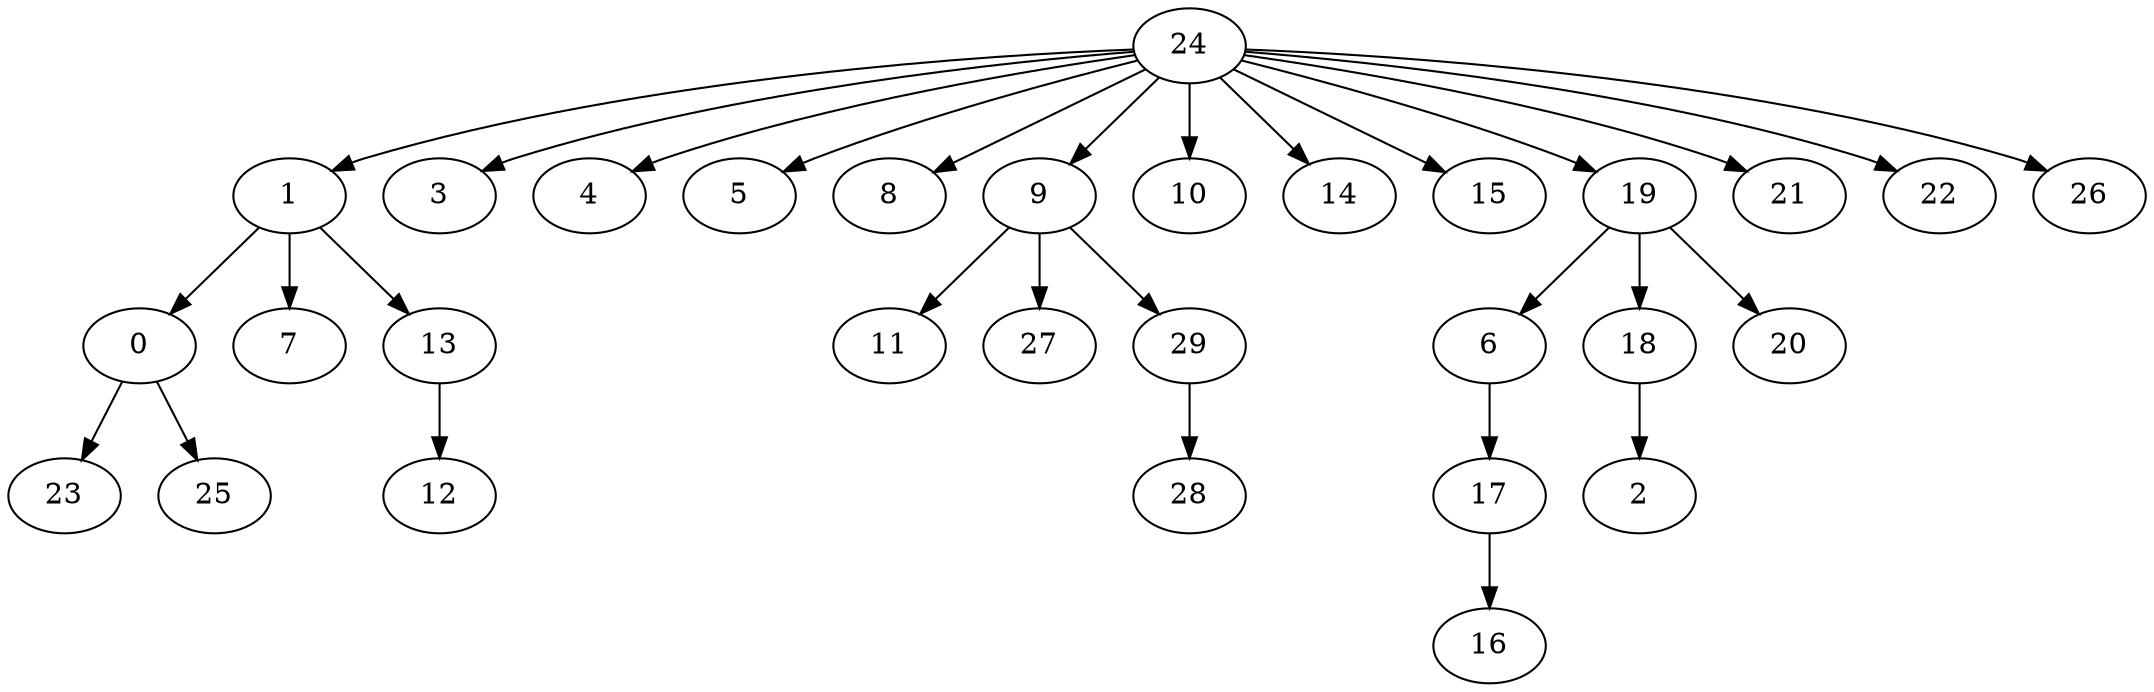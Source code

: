 digraph {
	0 [label = 0]
	1 [label = 1]
	2 [label = 2]
	3 [label = 3]
	4 [label = 4]
	5 [label = 5]
	6 [label = 6]
	7 [label = 7]
	8 [label = 8]
	9 [label = 9]
	10 [label = 10]
	11 [label = 11]
	12 [label = 12]
	13 [label = 13]
	14 [label = 14]
	15 [label = 15]
	16 [label = 16]
	17 [label = 17]
	18 [label = 18]
	19 [label = 19]
	20 [label = 20]
	21 [label = 21]
	22 [label = 22]
	23 [label = 23]
	24 [label = 24]
	25 [label = 25]
	26 [label = 26]
	27 [label = 27]
	28 [label = 28]
	29 [label = 29]
	24->26;
	24->1;
	24->3;
	24->4;
	24->5;
	24->8;
	24->9;
	24->10;
	24->14;
	24->15;
	24->19;
	24->21;
	24->22;
	19->20;
	19->6;
	19->18;
	9->11;
	9->27;
	9->29;
	1->7;
	1->13;
	1->0;
	18->2;
	6->17;
	29->28;
	0->23;
	0->25;
	13->12;
	17->16;
}